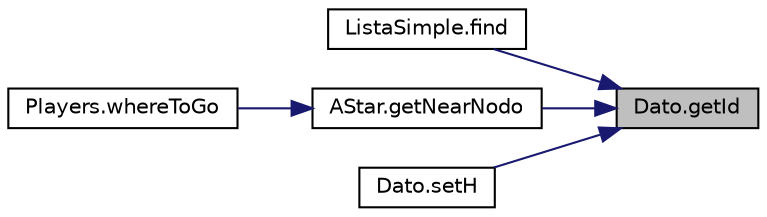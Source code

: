 digraph "Dato.getId"
{
 // LATEX_PDF_SIZE
  edge [fontname="Helvetica",fontsize="10",labelfontname="Helvetica",labelfontsize="10"];
  node [fontname="Helvetica",fontsize="10",shape=record];
  rankdir="RL";
  Node1 [label="Dato.getId",height=0.2,width=0.4,color="black", fillcolor="grey75", style="filled", fontcolor="black",tooltip=" "];
  Node1 -> Node2 [dir="back",color="midnightblue",fontsize="10",style="solid",fontname="Helvetica"];
  Node2 [label="ListaSimple.find",height=0.2,width=0.4,color="black", fillcolor="white", style="filled",URL="$class_lista_simple.html#a96c0aba01672c3768f8909a110e05780",tooltip="Busca si ya existe un nodo con los mismos valores del dato."];
  Node1 -> Node3 [dir="back",color="midnightblue",fontsize="10",style="solid",fontname="Helvetica"];
  Node3 [label="AStar.getNearNodo",height=0.2,width=0.4,color="black", fillcolor="white", style="filled",URL="$class_a_star.html#a0cfba38a52a243809a8843f1a5cf0268",tooltip="Devuelve el par ordenado de la solucion que se encuentre mas cercano al inicio, si este es (-1,..."];
  Node3 -> Node4 [dir="back",color="midnightblue",fontsize="10",style="solid",fontname="Helvetica"];
  Node4 [label="Players.whereToGo",height=0.2,width=0.4,color="black", fillcolor="white", style="filled",URL="$class_players.html#af768f0d413b2a4254525d94988b2bf2a",tooltip=" "];
  Node1 -> Node5 [dir="back",color="midnightblue",fontsize="10",style="solid",fontname="Helvetica"];
  Node5 [label="Dato.setH",height=0.2,width=0.4,color="black", fillcolor="white", style="filled",URL="$class_dato.html#a0c9ee2f827f161cc842ee8fcd471bedd",tooltip="Calcula el valor de H correspondiente hasta un nodo indicado."];
}
